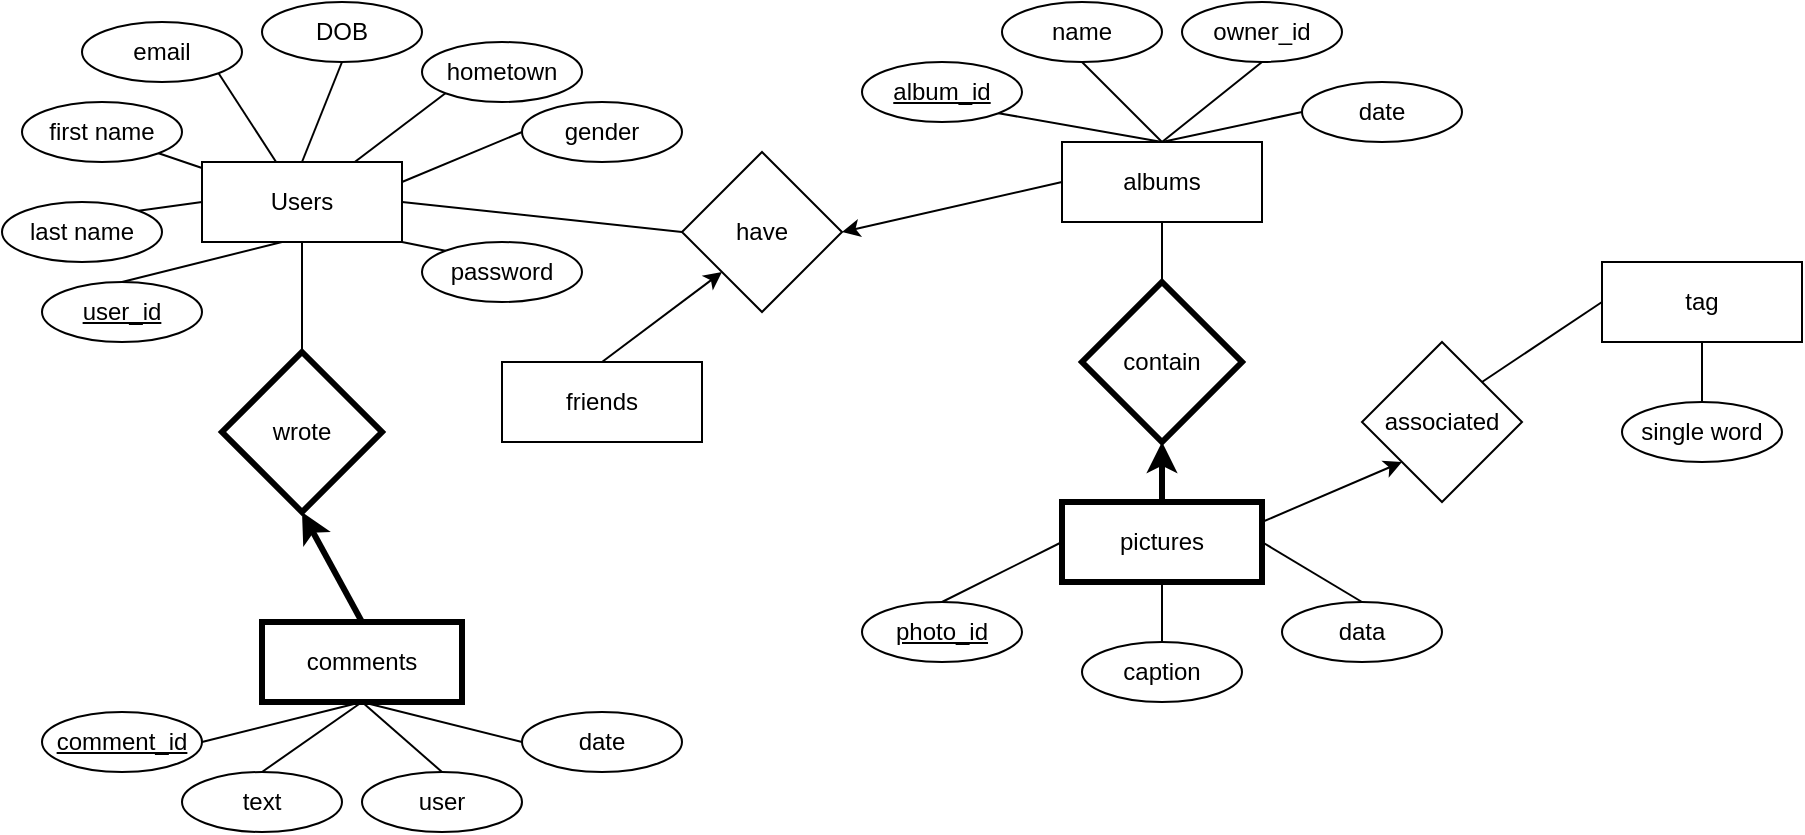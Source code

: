 <mxfile version="16.5.6" type="device"><diagram id="TnVIRHAyPT4xiwAW7B04" name="Page-1"><mxGraphModel dx="621" dy="257" grid="1" gridSize="10" guides="1" tooltips="1" connect="1" arrows="1" fold="1" page="1" pageScale="1" pageWidth="1169" pageHeight="827" math="0" shadow="0"><root><mxCell id="0"/><mxCell id="1" parent="0"/><mxCell id="4PtQ0Tu2NYKI7f_0OmTf-33" style="edgeStyle=none;rounded=0;orthogonalLoop=1;jettySize=auto;html=1;exitX=1;exitY=0.5;exitDx=0;exitDy=0;entryX=0;entryY=0.5;entryDx=0;entryDy=0;startArrow=none;startFill=0;endArrow=none;endFill=0;" edge="1" parent="1" source="4PtQ0Tu2NYKI7f_0OmTf-1" target="4PtQ0Tu2NYKI7f_0OmTf-21"><mxGeometry relative="1" as="geometry"/></mxCell><mxCell id="4PtQ0Tu2NYKI7f_0OmTf-1" value="Users" style="rounded=0;whiteSpace=wrap;html=1;fillColor=none;" vertex="1" parent="1"><mxGeometry x="110" y="100" width="100" height="40" as="geometry"/></mxCell><mxCell id="4PtQ0Tu2NYKI7f_0OmTf-13" style="rounded=0;orthogonalLoop=1;jettySize=auto;html=1;exitX=1;exitY=1;exitDx=0;exitDy=0;startArrow=none;startFill=0;endArrow=none;endFill=0;" edge="1" parent="1" source="4PtQ0Tu2NYKI7f_0OmTf-2" target="4PtQ0Tu2NYKI7f_0OmTf-1"><mxGeometry relative="1" as="geometry"/></mxCell><mxCell id="4PtQ0Tu2NYKI7f_0OmTf-2" value="email" style="ellipse;whiteSpace=wrap;html=1;fillColor=none;" vertex="1" parent="1"><mxGeometry x="50" y="30" width="80" height="30" as="geometry"/></mxCell><mxCell id="4PtQ0Tu2NYKI7f_0OmTf-14" style="edgeStyle=none;rounded=0;orthogonalLoop=1;jettySize=auto;html=1;exitX=0.5;exitY=1;exitDx=0;exitDy=0;entryX=0.5;entryY=0;entryDx=0;entryDy=0;startArrow=none;startFill=0;endArrow=none;endFill=0;" edge="1" parent="1" source="4PtQ0Tu2NYKI7f_0OmTf-5" target="4PtQ0Tu2NYKI7f_0OmTf-1"><mxGeometry relative="1" as="geometry"/></mxCell><mxCell id="4PtQ0Tu2NYKI7f_0OmTf-5" value="DOB" style="ellipse;whiteSpace=wrap;html=1;fillColor=none;" vertex="1" parent="1"><mxGeometry x="140" y="20" width="80" height="30" as="geometry"/></mxCell><mxCell id="4PtQ0Tu2NYKI7f_0OmTf-16" style="edgeStyle=none;rounded=0;orthogonalLoop=1;jettySize=auto;html=1;exitX=0;exitY=0.5;exitDx=0;exitDy=0;entryX=1;entryY=0.25;entryDx=0;entryDy=0;startArrow=none;startFill=0;endArrow=none;endFill=0;" edge="1" parent="1" source="4PtQ0Tu2NYKI7f_0OmTf-6" target="4PtQ0Tu2NYKI7f_0OmTf-1"><mxGeometry relative="1" as="geometry"/></mxCell><mxCell id="4PtQ0Tu2NYKI7f_0OmTf-6" value="gender" style="ellipse;whiteSpace=wrap;html=1;fillColor=none;" vertex="1" parent="1"><mxGeometry x="270" y="70" width="80" height="30" as="geometry"/></mxCell><mxCell id="4PtQ0Tu2NYKI7f_0OmTf-15" style="edgeStyle=none;rounded=0;orthogonalLoop=1;jettySize=auto;html=1;exitX=0;exitY=1;exitDx=0;exitDy=0;startArrow=none;startFill=0;endArrow=none;endFill=0;" edge="1" parent="1" source="4PtQ0Tu2NYKI7f_0OmTf-7" target="4PtQ0Tu2NYKI7f_0OmTf-1"><mxGeometry relative="1" as="geometry"/></mxCell><mxCell id="4PtQ0Tu2NYKI7f_0OmTf-7" value="hometown" style="ellipse;whiteSpace=wrap;html=1;fillColor=none;" vertex="1" parent="1"><mxGeometry x="220" y="40" width="80" height="30" as="geometry"/></mxCell><mxCell id="4PtQ0Tu2NYKI7f_0OmTf-18" style="edgeStyle=none;rounded=0;orthogonalLoop=1;jettySize=auto;html=1;exitX=1;exitY=1;exitDx=0;exitDy=0;startArrow=none;startFill=0;endArrow=none;endFill=0;" edge="1" parent="1" source="4PtQ0Tu2NYKI7f_0OmTf-8" target="4PtQ0Tu2NYKI7f_0OmTf-1"><mxGeometry relative="1" as="geometry"/></mxCell><mxCell id="4PtQ0Tu2NYKI7f_0OmTf-8" value="first name" style="ellipse;whiteSpace=wrap;html=1;fillColor=none;" vertex="1" parent="1"><mxGeometry x="20" y="70" width="80" height="30" as="geometry"/></mxCell><mxCell id="4PtQ0Tu2NYKI7f_0OmTf-19" style="edgeStyle=none;rounded=0;orthogonalLoop=1;jettySize=auto;html=1;exitX=1;exitY=0;exitDx=0;exitDy=0;entryX=0;entryY=0.5;entryDx=0;entryDy=0;startArrow=none;startFill=0;endArrow=none;endFill=0;" edge="1" parent="1" source="4PtQ0Tu2NYKI7f_0OmTf-9" target="4PtQ0Tu2NYKI7f_0OmTf-1"><mxGeometry relative="1" as="geometry"/></mxCell><mxCell id="4PtQ0Tu2NYKI7f_0OmTf-9" value="last name" style="ellipse;whiteSpace=wrap;html=1;fillColor=none;" vertex="1" parent="1"><mxGeometry x="10" y="120" width="80" height="30" as="geometry"/></mxCell><mxCell id="4PtQ0Tu2NYKI7f_0OmTf-20" style="edgeStyle=none;rounded=0;orthogonalLoop=1;jettySize=auto;html=1;exitX=0.5;exitY=0;exitDx=0;exitDy=0;startArrow=none;startFill=0;endArrow=none;endFill=0;" edge="1" parent="1" source="4PtQ0Tu2NYKI7f_0OmTf-10"><mxGeometry relative="1" as="geometry"><mxPoint x="150" y="140" as="targetPoint"/></mxGeometry></mxCell><mxCell id="4PtQ0Tu2NYKI7f_0OmTf-10" value="&lt;u&gt;user_id&lt;/u&gt;" style="ellipse;whiteSpace=wrap;html=1;fillColor=none;" vertex="1" parent="1"><mxGeometry x="30" y="160" width="80" height="30" as="geometry"/></mxCell><mxCell id="4PtQ0Tu2NYKI7f_0OmTf-17" style="edgeStyle=none;rounded=0;orthogonalLoop=1;jettySize=auto;html=1;exitX=0;exitY=0;exitDx=0;exitDy=0;entryX=1;entryY=1;entryDx=0;entryDy=0;startArrow=none;startFill=0;endArrow=none;endFill=0;" edge="1" parent="1" source="4PtQ0Tu2NYKI7f_0OmTf-11" target="4PtQ0Tu2NYKI7f_0OmTf-1"><mxGeometry relative="1" as="geometry"/></mxCell><mxCell id="4PtQ0Tu2NYKI7f_0OmTf-11" value="password" style="ellipse;whiteSpace=wrap;html=1;fillColor=none;" vertex="1" parent="1"><mxGeometry x="220" y="140" width="80" height="30" as="geometry"/></mxCell><mxCell id="4PtQ0Tu2NYKI7f_0OmTf-34" style="edgeStyle=none;rounded=0;orthogonalLoop=1;jettySize=auto;html=1;exitX=1;exitY=0.5;exitDx=0;exitDy=0;entryX=0;entryY=0.5;entryDx=0;entryDy=0;startArrow=classic;startFill=1;endArrow=none;endFill=0;" edge="1" parent="1" source="4PtQ0Tu2NYKI7f_0OmTf-21" target="4PtQ0Tu2NYKI7f_0OmTf-22"><mxGeometry relative="1" as="geometry"/></mxCell><mxCell id="4PtQ0Tu2NYKI7f_0OmTf-21" value="have" style="rhombus;whiteSpace=wrap;html=1;fillColor=none;" vertex="1" parent="1"><mxGeometry x="350" y="95" width="80" height="80" as="geometry"/></mxCell><mxCell id="4PtQ0Tu2NYKI7f_0OmTf-22" value="albums" style="rounded=0;whiteSpace=wrap;html=1;fillColor=none;" vertex="1" parent="1"><mxGeometry x="540" y="90" width="100" height="40" as="geometry"/></mxCell><mxCell id="4PtQ0Tu2NYKI7f_0OmTf-27" style="edgeStyle=none;rounded=0;orthogonalLoop=1;jettySize=auto;html=1;exitX=1;exitY=1;exitDx=0;exitDy=0;entryX=0.5;entryY=0;entryDx=0;entryDy=0;startArrow=none;startFill=0;endArrow=none;endFill=0;" edge="1" parent="1" source="4PtQ0Tu2NYKI7f_0OmTf-23" target="4PtQ0Tu2NYKI7f_0OmTf-22"><mxGeometry relative="1" as="geometry"/></mxCell><mxCell id="4PtQ0Tu2NYKI7f_0OmTf-23" value="&lt;u&gt;album_id&lt;/u&gt;" style="ellipse;whiteSpace=wrap;html=1;fillColor=none;" vertex="1" parent="1"><mxGeometry x="440" y="50" width="80" height="30" as="geometry"/></mxCell><mxCell id="4PtQ0Tu2NYKI7f_0OmTf-28" style="edgeStyle=none;rounded=0;orthogonalLoop=1;jettySize=auto;html=1;exitX=0.5;exitY=1;exitDx=0;exitDy=0;startArrow=none;startFill=0;endArrow=none;endFill=0;" edge="1" parent="1" source="4PtQ0Tu2NYKI7f_0OmTf-24"><mxGeometry relative="1" as="geometry"><mxPoint x="590" y="90" as="targetPoint"/></mxGeometry></mxCell><mxCell id="4PtQ0Tu2NYKI7f_0OmTf-24" value="name" style="ellipse;whiteSpace=wrap;html=1;fillColor=none;" vertex="1" parent="1"><mxGeometry x="510" y="20" width="80" height="30" as="geometry"/></mxCell><mxCell id="4PtQ0Tu2NYKI7f_0OmTf-30" style="edgeStyle=none;rounded=0;orthogonalLoop=1;jettySize=auto;html=1;exitX=0.5;exitY=1;exitDx=0;exitDy=0;entryX=0.5;entryY=0;entryDx=0;entryDy=0;startArrow=none;startFill=0;endArrow=none;endFill=0;" edge="1" parent="1" source="4PtQ0Tu2NYKI7f_0OmTf-25" target="4PtQ0Tu2NYKI7f_0OmTf-22"><mxGeometry relative="1" as="geometry"/></mxCell><mxCell id="4PtQ0Tu2NYKI7f_0OmTf-25" value="owner_id" style="ellipse;whiteSpace=wrap;html=1;fillColor=none;" vertex="1" parent="1"><mxGeometry x="600" y="20" width="80" height="30" as="geometry"/></mxCell><mxCell id="4PtQ0Tu2NYKI7f_0OmTf-31" style="edgeStyle=none;rounded=0;orthogonalLoop=1;jettySize=auto;html=1;exitX=0;exitY=0.5;exitDx=0;exitDy=0;entryX=0.5;entryY=0;entryDx=0;entryDy=0;startArrow=none;startFill=0;endArrow=none;endFill=0;" edge="1" parent="1" source="4PtQ0Tu2NYKI7f_0OmTf-26" target="4PtQ0Tu2NYKI7f_0OmTf-22"><mxGeometry relative="1" as="geometry"/></mxCell><mxCell id="4PtQ0Tu2NYKI7f_0OmTf-26" value="date" style="ellipse;whiteSpace=wrap;html=1;fillColor=none;" vertex="1" parent="1"><mxGeometry x="660" y="60" width="80" height="30" as="geometry"/></mxCell><mxCell id="4PtQ0Tu2NYKI7f_0OmTf-36" style="edgeStyle=none;rounded=0;orthogonalLoop=1;jettySize=auto;html=1;exitX=0.5;exitY=0;exitDx=0;exitDy=0;entryX=0;entryY=1;entryDx=0;entryDy=0;startArrow=none;startFill=0;endArrow=classic;endFill=1;" edge="1" parent="1" source="4PtQ0Tu2NYKI7f_0OmTf-35" target="4PtQ0Tu2NYKI7f_0OmTf-21"><mxGeometry relative="1" as="geometry"/></mxCell><mxCell id="4PtQ0Tu2NYKI7f_0OmTf-35" value="friends" style="rounded=0;whiteSpace=wrap;html=1;fillColor=none;" vertex="1" parent="1"><mxGeometry x="260" y="200" width="100" height="40" as="geometry"/></mxCell><mxCell id="4PtQ0Tu2NYKI7f_0OmTf-38" value="pictures" style="rounded=0;whiteSpace=wrap;html=1;fillColor=none;strokeWidth=3;" vertex="1" parent="1"><mxGeometry x="540" y="270" width="100" height="40" as="geometry"/></mxCell><mxCell id="4PtQ0Tu2NYKI7f_0OmTf-44" style="edgeStyle=none;rounded=0;orthogonalLoop=1;jettySize=auto;html=1;exitX=0.5;exitY=0;exitDx=0;exitDy=0;entryX=1;entryY=0.5;entryDx=0;entryDy=0;startArrow=none;startFill=0;endArrow=none;endFill=0;" edge="1" parent="1" source="4PtQ0Tu2NYKI7f_0OmTf-39" target="4PtQ0Tu2NYKI7f_0OmTf-38"><mxGeometry relative="1" as="geometry"/></mxCell><mxCell id="4PtQ0Tu2NYKI7f_0OmTf-39" value="data" style="ellipse;whiteSpace=wrap;html=1;fillColor=none;" vertex="1" parent="1"><mxGeometry x="650" y="320" width="80" height="30" as="geometry"/></mxCell><mxCell id="4PtQ0Tu2NYKI7f_0OmTf-43" style="edgeStyle=none;rounded=0;orthogonalLoop=1;jettySize=auto;html=1;exitX=0.5;exitY=0;exitDx=0;exitDy=0;entryX=0.5;entryY=1;entryDx=0;entryDy=0;startArrow=none;startFill=0;endArrow=none;endFill=0;" edge="1" parent="1" source="4PtQ0Tu2NYKI7f_0OmTf-40" target="4PtQ0Tu2NYKI7f_0OmTf-38"><mxGeometry relative="1" as="geometry"/></mxCell><mxCell id="4PtQ0Tu2NYKI7f_0OmTf-40" value="caption" style="ellipse;whiteSpace=wrap;html=1;fillColor=none;" vertex="1" parent="1"><mxGeometry x="550" y="340" width="80" height="30" as="geometry"/></mxCell><mxCell id="4PtQ0Tu2NYKI7f_0OmTf-42" style="edgeStyle=none;rounded=0;orthogonalLoop=1;jettySize=auto;html=1;exitX=0.5;exitY=0;exitDx=0;exitDy=0;entryX=0;entryY=0.5;entryDx=0;entryDy=0;startArrow=none;startFill=0;endArrow=none;endFill=0;" edge="1" parent="1" source="4PtQ0Tu2NYKI7f_0OmTf-41" target="4PtQ0Tu2NYKI7f_0OmTf-38"><mxGeometry relative="1" as="geometry"/></mxCell><mxCell id="4PtQ0Tu2NYKI7f_0OmTf-41" value="&lt;u&gt;photo_id&lt;/u&gt;" style="ellipse;whiteSpace=wrap;html=1;fillColor=none;" vertex="1" parent="1"><mxGeometry x="440" y="320" width="80" height="30" as="geometry"/></mxCell><mxCell id="4PtQ0Tu2NYKI7f_0OmTf-46" style="edgeStyle=none;rounded=0;orthogonalLoop=1;jettySize=auto;html=1;exitX=0.5;exitY=0;exitDx=0;exitDy=0;entryX=0.5;entryY=1;entryDx=0;entryDy=0;startArrow=none;startFill=0;endArrow=none;endFill=0;" edge="1" parent="1" source="4PtQ0Tu2NYKI7f_0OmTf-45" target="4PtQ0Tu2NYKI7f_0OmTf-22"><mxGeometry relative="1" as="geometry"/></mxCell><mxCell id="4PtQ0Tu2NYKI7f_0OmTf-47" style="edgeStyle=none;rounded=0;orthogonalLoop=1;jettySize=auto;html=1;exitX=0.5;exitY=1;exitDx=0;exitDy=0;entryX=0.5;entryY=0;entryDx=0;entryDy=0;startArrow=classic;startFill=1;endArrow=none;endFill=0;strokeWidth=3;" edge="1" parent="1" source="4PtQ0Tu2NYKI7f_0OmTf-45" target="4PtQ0Tu2NYKI7f_0OmTf-38"><mxGeometry relative="1" as="geometry"/></mxCell><mxCell id="4PtQ0Tu2NYKI7f_0OmTf-45" value="contain" style="rhombus;whiteSpace=wrap;html=1;fillColor=none;strokeWidth=3;" vertex="1" parent="1"><mxGeometry x="550" y="160" width="80" height="80" as="geometry"/></mxCell><mxCell id="4PtQ0Tu2NYKI7f_0OmTf-49" value="tag" style="rounded=0;whiteSpace=wrap;html=1;fillColor=none;" vertex="1" parent="1"><mxGeometry x="810" y="150" width="100" height="40" as="geometry"/></mxCell><mxCell id="4PtQ0Tu2NYKI7f_0OmTf-51" style="edgeStyle=none;rounded=0;orthogonalLoop=1;jettySize=auto;html=1;exitX=0.5;exitY=0;exitDx=0;exitDy=0;entryX=0.5;entryY=1;entryDx=0;entryDy=0;startArrow=none;startFill=0;endArrow=none;endFill=0;strokeWidth=1;" edge="1" parent="1" source="4PtQ0Tu2NYKI7f_0OmTf-50" target="4PtQ0Tu2NYKI7f_0OmTf-49"><mxGeometry relative="1" as="geometry"/></mxCell><mxCell id="4PtQ0Tu2NYKI7f_0OmTf-50" value="single word" style="ellipse;whiteSpace=wrap;html=1;fillColor=none;" vertex="1" parent="1"><mxGeometry x="820" y="220" width="80" height="30" as="geometry"/></mxCell><mxCell id="4PtQ0Tu2NYKI7f_0OmTf-53" style="edgeStyle=none;rounded=0;orthogonalLoop=1;jettySize=auto;html=1;exitX=0;exitY=1;exitDx=0;exitDy=0;entryX=1;entryY=0.25;entryDx=0;entryDy=0;startArrow=classic;startFill=1;endArrow=none;endFill=0;strokeWidth=1;" edge="1" parent="1" source="4PtQ0Tu2NYKI7f_0OmTf-52" target="4PtQ0Tu2NYKI7f_0OmTf-38"><mxGeometry relative="1" as="geometry"/></mxCell><mxCell id="4PtQ0Tu2NYKI7f_0OmTf-54" style="edgeStyle=none;rounded=0;orthogonalLoop=1;jettySize=auto;html=1;exitX=1;exitY=0;exitDx=0;exitDy=0;entryX=0;entryY=0.5;entryDx=0;entryDy=0;startArrow=none;startFill=0;endArrow=none;endFill=0;strokeWidth=1;" edge="1" parent="1" source="4PtQ0Tu2NYKI7f_0OmTf-52" target="4PtQ0Tu2NYKI7f_0OmTf-49"><mxGeometry relative="1" as="geometry"/></mxCell><mxCell id="4PtQ0Tu2NYKI7f_0OmTf-52" value="associated" style="rhombus;whiteSpace=wrap;html=1;fillColor=none;" vertex="1" parent="1"><mxGeometry x="690" y="190" width="80" height="80" as="geometry"/></mxCell><mxCell id="4PtQ0Tu2NYKI7f_0OmTf-62" style="edgeStyle=none;rounded=0;orthogonalLoop=1;jettySize=auto;html=1;exitX=0.5;exitY=1;exitDx=0;exitDy=0;entryX=0;entryY=0.5;entryDx=0;entryDy=0;startArrow=none;startFill=0;endArrow=none;endFill=0;strokeWidth=1;" edge="1" parent="1" source="4PtQ0Tu2NYKI7f_0OmTf-55" target="4PtQ0Tu2NYKI7f_0OmTf-59"><mxGeometry relative="1" as="geometry"/></mxCell><mxCell id="4PtQ0Tu2NYKI7f_0OmTf-65" style="edgeStyle=none;rounded=0;orthogonalLoop=1;jettySize=auto;html=1;exitX=0.5;exitY=0;exitDx=0;exitDy=0;entryX=0.5;entryY=1;entryDx=0;entryDy=0;startArrow=none;startFill=0;endArrow=classic;endFill=1;strokeWidth=3;" edge="1" parent="1" source="4PtQ0Tu2NYKI7f_0OmTf-55" target="4PtQ0Tu2NYKI7f_0OmTf-64"><mxGeometry relative="1" as="geometry"/></mxCell><mxCell id="4PtQ0Tu2NYKI7f_0OmTf-55" value="comments" style="rounded=0;whiteSpace=wrap;html=1;fillColor=none;strokeWidth=3;" vertex="1" parent="1"><mxGeometry x="140" y="330" width="100" height="40" as="geometry"/></mxCell><mxCell id="4PtQ0Tu2NYKI7f_0OmTf-63" style="edgeStyle=none;rounded=0;orthogonalLoop=1;jettySize=auto;html=1;exitX=1;exitY=0.5;exitDx=0;exitDy=0;entryX=0.5;entryY=1;entryDx=0;entryDy=0;startArrow=none;startFill=0;endArrow=none;endFill=0;strokeWidth=1;" edge="1" parent="1" source="4PtQ0Tu2NYKI7f_0OmTf-56" target="4PtQ0Tu2NYKI7f_0OmTf-55"><mxGeometry relative="1" as="geometry"/></mxCell><mxCell id="4PtQ0Tu2NYKI7f_0OmTf-56" value="&lt;u&gt;comment_id&lt;/u&gt;" style="ellipse;whiteSpace=wrap;html=1;fillColor=none;" vertex="1" parent="1"><mxGeometry x="30" y="375" width="80" height="30" as="geometry"/></mxCell><mxCell id="4PtQ0Tu2NYKI7f_0OmTf-60" style="edgeStyle=none;rounded=0;orthogonalLoop=1;jettySize=auto;html=1;exitX=0.5;exitY=0;exitDx=0;exitDy=0;entryX=0.5;entryY=1;entryDx=0;entryDy=0;startArrow=none;startFill=0;endArrow=none;endFill=0;strokeWidth=1;" edge="1" parent="1" source="4PtQ0Tu2NYKI7f_0OmTf-57" target="4PtQ0Tu2NYKI7f_0OmTf-55"><mxGeometry relative="1" as="geometry"/></mxCell><mxCell id="4PtQ0Tu2NYKI7f_0OmTf-57" value="text" style="ellipse;whiteSpace=wrap;html=1;fillColor=none;" vertex="1" parent="1"><mxGeometry x="100" y="405" width="80" height="30" as="geometry"/></mxCell><mxCell id="4PtQ0Tu2NYKI7f_0OmTf-61" style="edgeStyle=none;rounded=0;orthogonalLoop=1;jettySize=auto;html=1;exitX=0.5;exitY=0;exitDx=0;exitDy=0;entryX=0.5;entryY=1;entryDx=0;entryDy=0;startArrow=none;startFill=0;endArrow=none;endFill=0;strokeWidth=1;" edge="1" parent="1" source="4PtQ0Tu2NYKI7f_0OmTf-58" target="4PtQ0Tu2NYKI7f_0OmTf-55"><mxGeometry relative="1" as="geometry"/></mxCell><mxCell id="4PtQ0Tu2NYKI7f_0OmTf-58" value="user" style="ellipse;whiteSpace=wrap;html=1;fillColor=none;" vertex="1" parent="1"><mxGeometry x="190" y="405" width="80" height="30" as="geometry"/></mxCell><mxCell id="4PtQ0Tu2NYKI7f_0OmTf-59" value="date" style="ellipse;whiteSpace=wrap;html=1;fillColor=none;" vertex="1" parent="1"><mxGeometry x="270" y="375" width="80" height="30" as="geometry"/></mxCell><mxCell id="4PtQ0Tu2NYKI7f_0OmTf-66" style="edgeStyle=none;rounded=0;orthogonalLoop=1;jettySize=auto;html=1;exitX=0.5;exitY=0;exitDx=0;exitDy=0;entryX=0.5;entryY=1;entryDx=0;entryDy=0;startArrow=none;startFill=0;endArrow=none;endFill=0;strokeWidth=1;" edge="1" parent="1" source="4PtQ0Tu2NYKI7f_0OmTf-64" target="4PtQ0Tu2NYKI7f_0OmTf-1"><mxGeometry relative="1" as="geometry"/></mxCell><mxCell id="4PtQ0Tu2NYKI7f_0OmTf-64" value="wrote" style="rhombus;whiteSpace=wrap;html=1;fillColor=none;strokeWidth=3;" vertex="1" parent="1"><mxGeometry x="120" y="195" width="80" height="80" as="geometry"/></mxCell></root></mxGraphModel></diagram></mxfile>
